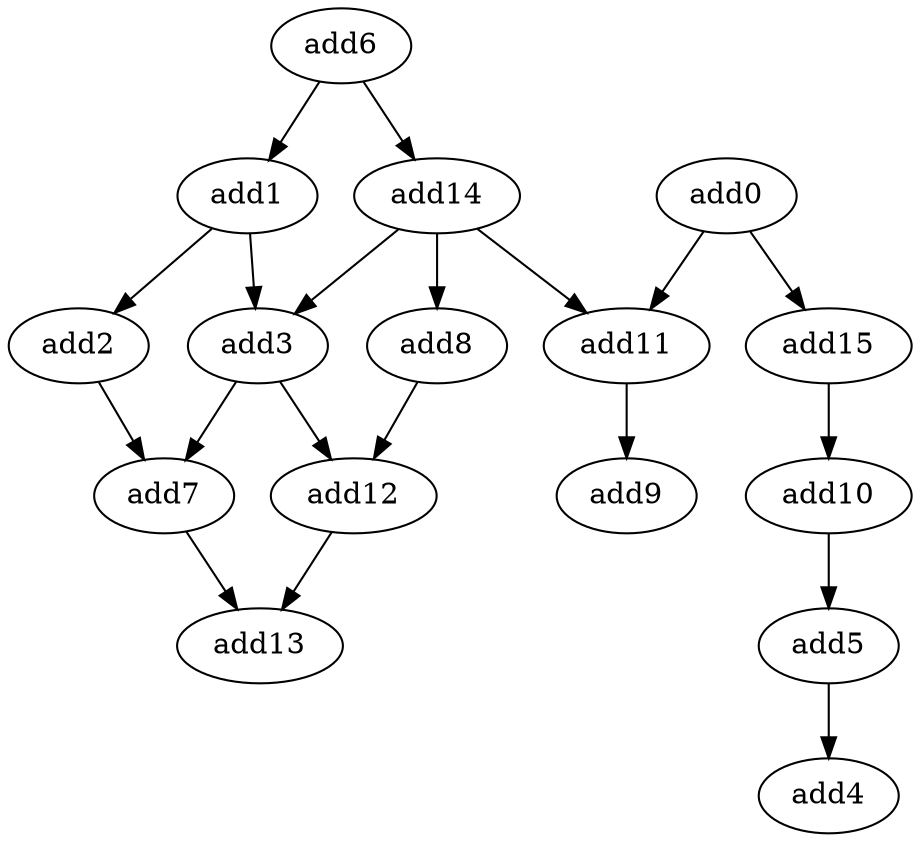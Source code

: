 strict digraph  {
add11 [opcode=add];
add10 [opcode=add];
add12 [opcode=add];
add14 [opcode=add];
add8 [opcode=add];
add7 [opcode=add];
add1 [opcode=add];
add6 [opcode=add];
add4 [opcode=add];
add2 [opcode=add];
add15 [opcode=add];
add5 [opcode=add];
add9 [opcode=add];
add13 [opcode=add];
add0 [opcode=add];
add3 [opcode=add];
add11 -> add9;
add10 -> add5;
add12 -> add13;
add14 -> add3;
add14 -> add11;
add14 -> add8;
add8 -> add12;
add7 -> add13;
add1 -> add2;
add1 -> add3;
add6 -> add1;
add6 -> add14;
add2 -> add7;
add5 -> add4;
add0 -> add15;
add0 -> add11;
add3 -> add7;
add3 -> add12;
add15 -> add10;
}
